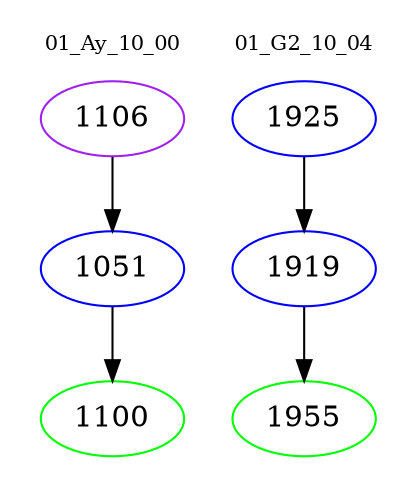 digraph{
subgraph cluster_0 {
color = white
label = "01_Ay_10_00";
fontsize=10;
T0_1106 [label="1106", color="purple"]
T0_1106 -> T0_1051 [color="black"]
T0_1051 [label="1051", color="blue"]
T0_1051 -> T0_1100 [color="black"]
T0_1100 [label="1100", color="green"]
}
subgraph cluster_1 {
color = white
label = "01_G2_10_04";
fontsize=10;
T1_1925 [label="1925", color="blue"]
T1_1925 -> T1_1919 [color="black"]
T1_1919 [label="1919", color="blue"]
T1_1919 -> T1_1955 [color="black"]
T1_1955 [label="1955", color="green"]
}
}
